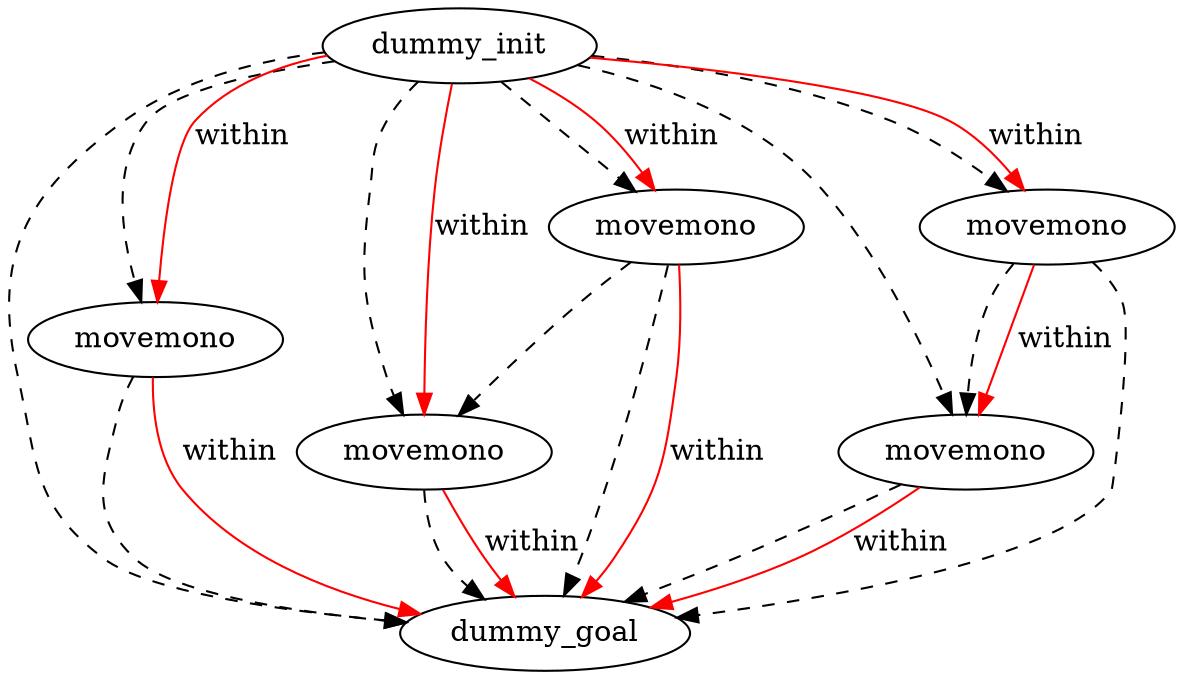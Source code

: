 digraph {
	"b8c8869c-cc5b-995e-319c-7328312c7b20" [label=dummy_init]
	"dc64c477-3d33-762b-7f0e-e92f79f7a821" [label=dummy_goal]
	"50cda188-5c7b-8c7b-a13b-793f2d3ff027" [label=movemono]
	"4d0e318f-7fd4-c1bf-9625-7e7885ef9fa5" [label=movemono]
	"6470f9c0-35e4-eada-fb49-ef53b36d4cea" [label=movemono]
	"a5ccd19a-85ac-2f63-f9ce-bc339bf63611" [label=movemono]
	"63af26a6-17ed-e314-a7f5-b14aae1d5cc0" [label=movemono]
	"6470f9c0-35e4-eada-fb49-ef53b36d4cea" -> "dc64c477-3d33-762b-7f0e-e92f79f7a821" [color=black style=dashed]
	"a5ccd19a-85ac-2f63-f9ce-bc339bf63611" -> "dc64c477-3d33-762b-7f0e-e92f79f7a821" [color=black style=dashed]
	"50cda188-5c7b-8c7b-a13b-793f2d3ff027" -> "dc64c477-3d33-762b-7f0e-e92f79f7a821" [color=black style=dashed]
	"6470f9c0-35e4-eada-fb49-ef53b36d4cea" -> "4d0e318f-7fd4-c1bf-9625-7e7885ef9fa5" [color=black style=dashed]
	"63af26a6-17ed-e314-a7f5-b14aae1d5cc0" -> "dc64c477-3d33-762b-7f0e-e92f79f7a821" [color=black style=dashed]
	"b8c8869c-cc5b-995e-319c-7328312c7b20" -> "4d0e318f-7fd4-c1bf-9625-7e7885ef9fa5" [color=black style=dashed]
	"b8c8869c-cc5b-995e-319c-7328312c7b20" -> "dc64c477-3d33-762b-7f0e-e92f79f7a821" [color=black style=dashed]
	"b8c8869c-cc5b-995e-319c-7328312c7b20" -> "50cda188-5c7b-8c7b-a13b-793f2d3ff027" [color=black style=dashed]
	"63af26a6-17ed-e314-a7f5-b14aae1d5cc0" -> "a5ccd19a-85ac-2f63-f9ce-bc339bf63611" [color=black style=dashed]
	"b8c8869c-cc5b-995e-319c-7328312c7b20" -> "6470f9c0-35e4-eada-fb49-ef53b36d4cea" [color=black style=dashed]
	"b8c8869c-cc5b-995e-319c-7328312c7b20" -> "a5ccd19a-85ac-2f63-f9ce-bc339bf63611" [color=black style=dashed]
	"4d0e318f-7fd4-c1bf-9625-7e7885ef9fa5" -> "dc64c477-3d33-762b-7f0e-e92f79f7a821" [color=black style=dashed]
	"b8c8869c-cc5b-995e-319c-7328312c7b20" -> "63af26a6-17ed-e314-a7f5-b14aae1d5cc0" [color=black style=dashed]
	"63af26a6-17ed-e314-a7f5-b14aae1d5cc0" -> "a5ccd19a-85ac-2f63-f9ce-bc339bf63611" [label=within color=red]
	"4d0e318f-7fd4-c1bf-9625-7e7885ef9fa5" -> "dc64c477-3d33-762b-7f0e-e92f79f7a821" [label=within color=red]
	"6470f9c0-35e4-eada-fb49-ef53b36d4cea" -> "dc64c477-3d33-762b-7f0e-e92f79f7a821" [label=within color=red]
	"50cda188-5c7b-8c7b-a13b-793f2d3ff027" -> "dc64c477-3d33-762b-7f0e-e92f79f7a821" [label=within color=red]
	"b8c8869c-cc5b-995e-319c-7328312c7b20" -> "50cda188-5c7b-8c7b-a13b-793f2d3ff027" [label=within color=red]
	"b8c8869c-cc5b-995e-319c-7328312c7b20" -> "63af26a6-17ed-e314-a7f5-b14aae1d5cc0" [label=within color=red]
	"a5ccd19a-85ac-2f63-f9ce-bc339bf63611" -> "dc64c477-3d33-762b-7f0e-e92f79f7a821" [label=within color=red]
	"b8c8869c-cc5b-995e-319c-7328312c7b20" -> "4d0e318f-7fd4-c1bf-9625-7e7885ef9fa5" [label=within color=red]
	"b8c8869c-cc5b-995e-319c-7328312c7b20" -> "6470f9c0-35e4-eada-fb49-ef53b36d4cea" [label=within color=red]
}
